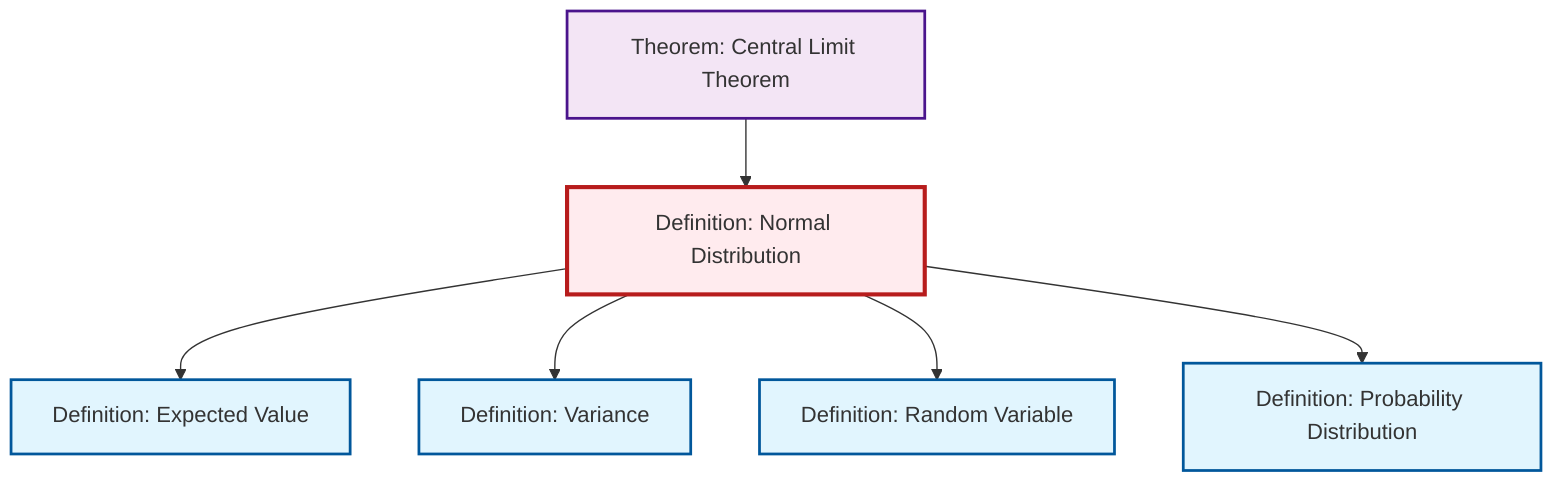 graph TD
    classDef definition fill:#e1f5fe,stroke:#01579b,stroke-width:2px
    classDef theorem fill:#f3e5f5,stroke:#4a148c,stroke-width:2px
    classDef axiom fill:#fff3e0,stroke:#e65100,stroke-width:2px
    classDef example fill:#e8f5e9,stroke:#1b5e20,stroke-width:2px
    classDef current fill:#ffebee,stroke:#b71c1c,stroke-width:3px
    def-probability-distribution["Definition: Probability Distribution"]:::definition
    thm-central-limit["Theorem: Central Limit Theorem"]:::theorem
    def-expectation["Definition: Expected Value"]:::definition
    def-variance["Definition: Variance"]:::definition
    def-normal-distribution["Definition: Normal Distribution"]:::definition
    def-random-variable["Definition: Random Variable"]:::definition
    def-normal-distribution --> def-expectation
    def-normal-distribution --> def-variance
    def-normal-distribution --> def-random-variable
    thm-central-limit --> def-normal-distribution
    def-normal-distribution --> def-probability-distribution
    class def-normal-distribution current
